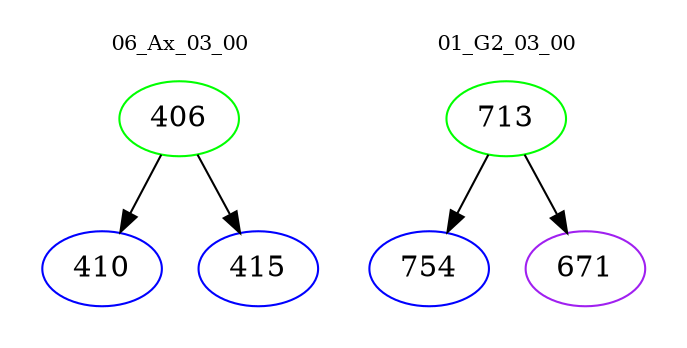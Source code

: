 digraph{
subgraph cluster_0 {
color = white
label = "06_Ax_03_00";
fontsize=10;
T0_406 [label="406", color="green"]
T0_406 -> T0_410 [color="black"]
T0_410 [label="410", color="blue"]
T0_406 -> T0_415 [color="black"]
T0_415 [label="415", color="blue"]
}
subgraph cluster_1 {
color = white
label = "01_G2_03_00";
fontsize=10;
T1_713 [label="713", color="green"]
T1_713 -> T1_754 [color="black"]
T1_754 [label="754", color="blue"]
T1_713 -> T1_671 [color="black"]
T1_671 [label="671", color="purple"]
}
}
